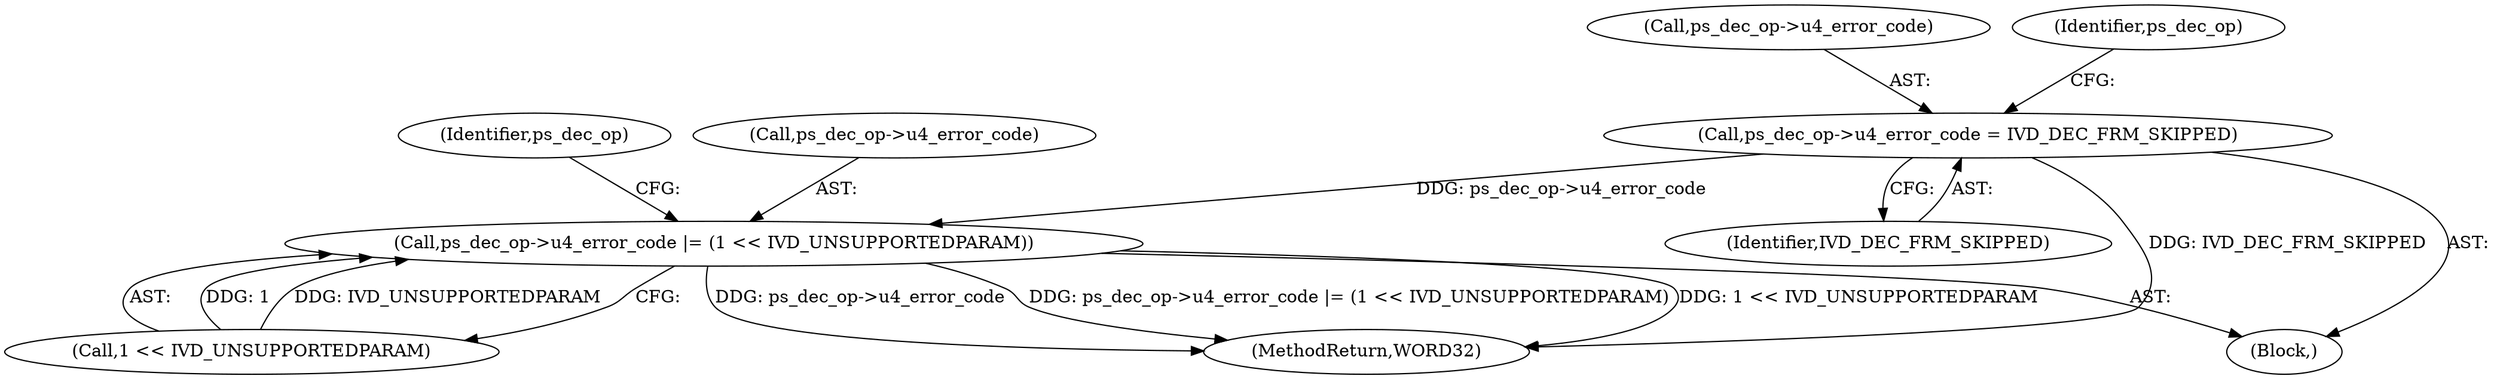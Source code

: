 digraph "0_Android_33ef7de9ddc8ea7eb9cbc440d1cf89957a0c267b@pointer" {
"1001813" [label="(Call,ps_dec_op->u4_error_code = IVD_DEC_FRM_SKIPPED)"];
"1001818" [label="(Call,ps_dec_op->u4_error_code |= (1 << IVD_UNSUPPORTEDPARAM))"];
"1002189" [label="(MethodReturn,WORD32)"];
"1001814" [label="(Call,ps_dec_op->u4_error_code)"];
"1001812" [label="(Block,)"];
"1001822" [label="(Call,1 << IVD_UNSUPPORTEDPARAM)"];
"1001827" [label="(Identifier,ps_dec_op)"];
"1001817" [label="(Identifier,IVD_DEC_FRM_SKIPPED)"];
"1001819" [label="(Call,ps_dec_op->u4_error_code)"];
"1001818" [label="(Call,ps_dec_op->u4_error_code |= (1 << IVD_UNSUPPORTEDPARAM))"];
"1001813" [label="(Call,ps_dec_op->u4_error_code = IVD_DEC_FRM_SKIPPED)"];
"1001820" [label="(Identifier,ps_dec_op)"];
"1001813" -> "1001812"  [label="AST: "];
"1001813" -> "1001817"  [label="CFG: "];
"1001814" -> "1001813"  [label="AST: "];
"1001817" -> "1001813"  [label="AST: "];
"1001820" -> "1001813"  [label="CFG: "];
"1001813" -> "1002189"  [label="DDG: IVD_DEC_FRM_SKIPPED"];
"1001813" -> "1001818"  [label="DDG: ps_dec_op->u4_error_code"];
"1001818" -> "1001812"  [label="AST: "];
"1001818" -> "1001822"  [label="CFG: "];
"1001819" -> "1001818"  [label="AST: "];
"1001822" -> "1001818"  [label="AST: "];
"1001827" -> "1001818"  [label="CFG: "];
"1001818" -> "1002189"  [label="DDG: 1 << IVD_UNSUPPORTEDPARAM"];
"1001818" -> "1002189"  [label="DDG: ps_dec_op->u4_error_code"];
"1001818" -> "1002189"  [label="DDG: ps_dec_op->u4_error_code |= (1 << IVD_UNSUPPORTEDPARAM)"];
"1001822" -> "1001818"  [label="DDG: 1"];
"1001822" -> "1001818"  [label="DDG: IVD_UNSUPPORTEDPARAM"];
}
